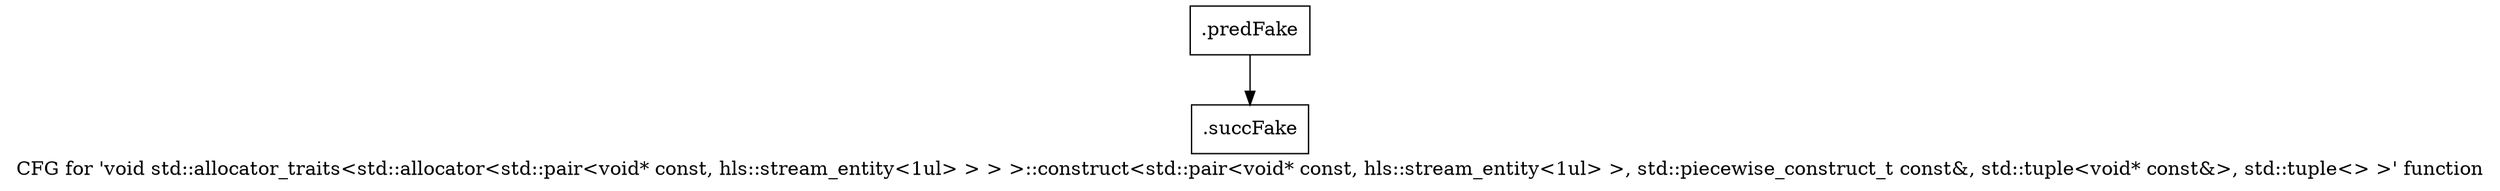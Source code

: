 digraph "CFG for 'void std::allocator_traits\<std::allocator\<std::pair\<void* const, hls::stream_entity\<1ul\> \> \> \>::construct\<std::pair\<void* const, hls::stream_entity\<1ul\> \>, std::piecewise_construct_t const&, std::tuple\<void* const&\>, std::tuple\<\> \>' function" {
	label="CFG for 'void std::allocator_traits\<std::allocator\<std::pair\<void* const, hls::stream_entity\<1ul\> \> \> \>::construct\<std::pair\<void* const, hls::stream_entity\<1ul\> \>, std::piecewise_construct_t const&, std::tuple\<void* const&\>, std::tuple\<\> \>' function";

	Node0x51f92e0 [shape=record,filename="",linenumber="",label="{.predFake}"];
	Node0x51f92e0 -> Node0x52cbc80[ callList="" memoryops="" filename="/home/akhilkushe/Xilinx/Vitis_HLS/2021.2/tps/lnx64/gcc-6.2.0/lib/gcc/x86_64-pc-linux-gnu/6.2.0/../../../../include/c++/6.2.0/bits/alloc_traits.h" execusionnum="1"];
	Node0x52cbc80 [shape=record,filename="/home/akhilkushe/Xilinx/Vitis_HLS/2021.2/tps/lnx64/gcc-6.2.0/lib/gcc/x86_64-pc-linux-gnu/6.2.0/../../../../include/c++/6.2.0/bits/alloc_traits.h",linenumber="455",label="{.succFake}"];
}
